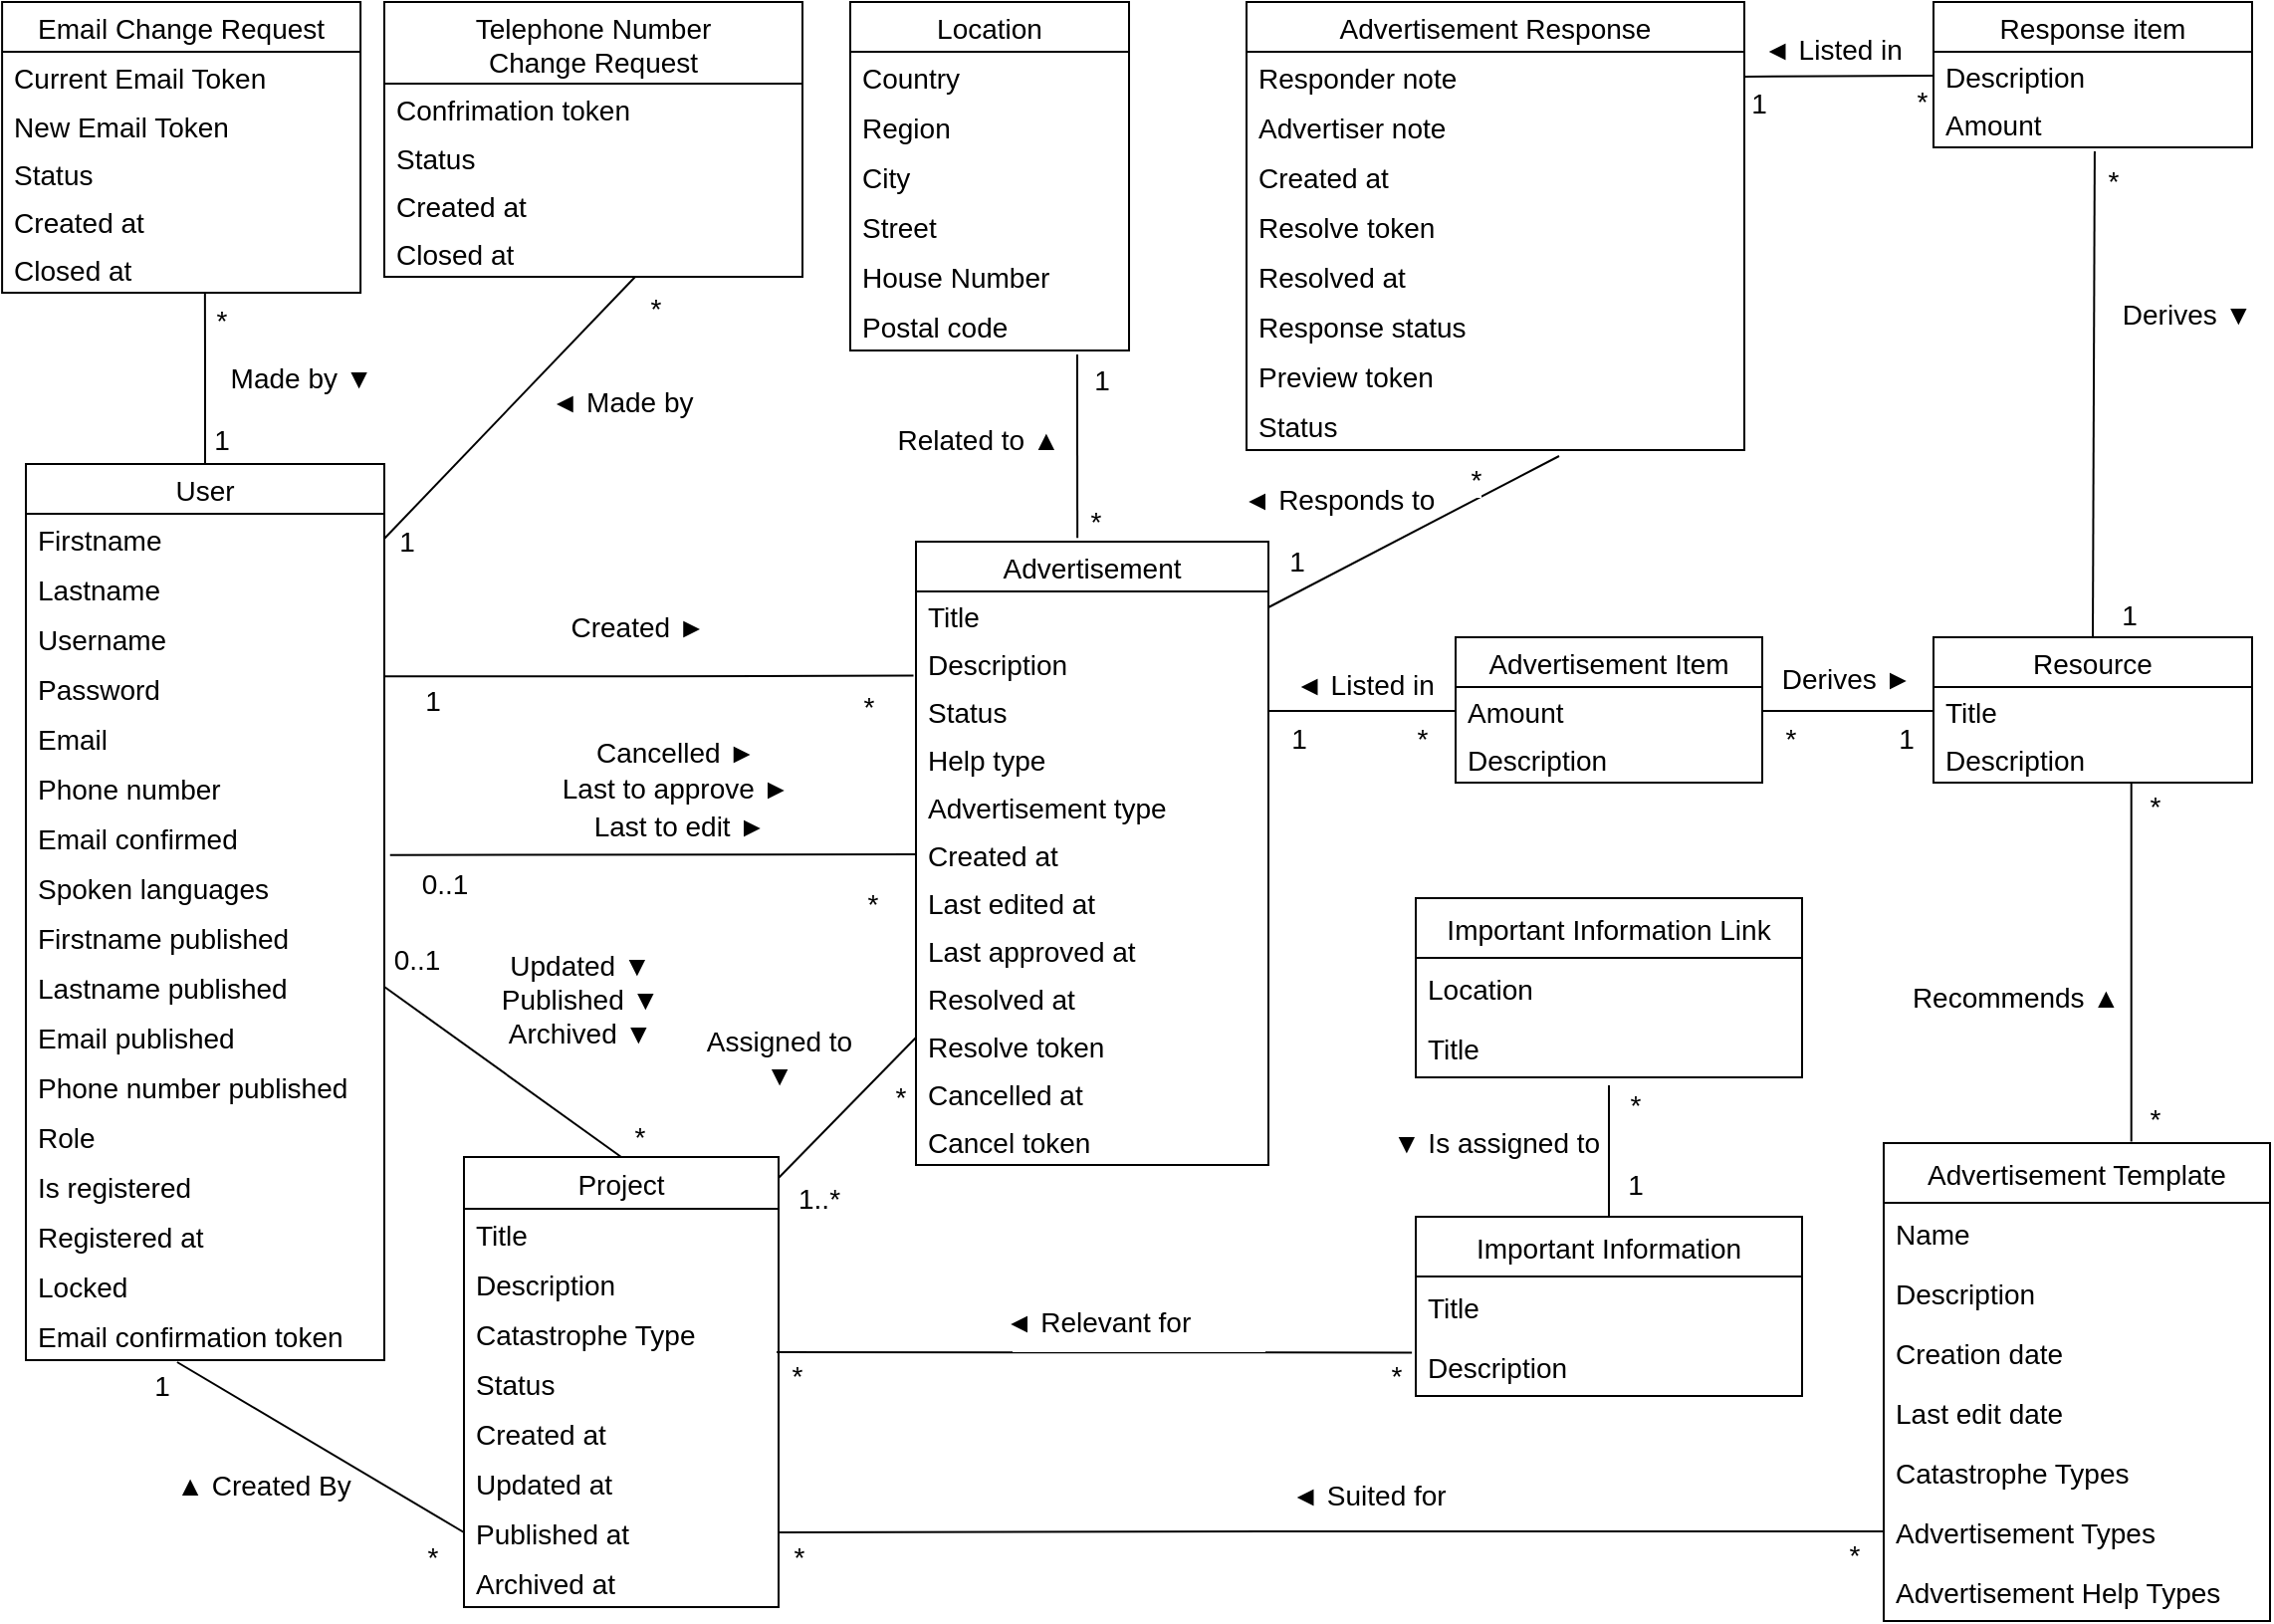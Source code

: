 <mxfile version="20.7.4" type="device"><diagram id="WdRwNJuZKN-Sb0ZAec47" name="Stránka-1"><mxGraphModel dx="2646" dy="883" grid="1" gridSize="10" guides="1" tooltips="1" connect="1" arrows="1" fold="1" page="1" pageScale="1" pageWidth="1169" pageHeight="827" math="0" shadow="0"><root><mxCell id="0"/><mxCell id="1" parent="0"/><mxCell id="if2V-aWsMLTLHUnwuHoT-146" style="edgeStyle=none;rounded=0;orthogonalLoop=1;jettySize=auto;html=1;entryX=0.628;entryY=1.12;entryDx=0;entryDy=0;entryPerimeter=0;fontSize=14;endArrow=none;endFill=0;startSize=25;" parent="1" target="if2V-aWsMLTLHUnwuHoT-120" edge="1"><mxGeometry relative="1" as="geometry"><mxPoint x="-514" y="314" as="sourcePoint"/><mxPoint x="-388" y="270" as="targetPoint"/></mxGeometry></mxCell><mxCell id="if2V-aWsMLTLHUnwuHoT-147" value="◄ Responds to" style="edgeLabel;html=1;align=center;verticalAlign=middle;resizable=0;points=[];fontSize=14;" parent="if2V-aWsMLTLHUnwuHoT-146" vertex="1" connectable="0"><mxGeometry x="0.445" y="-2" relative="1" as="geometry"><mxPoint x="-72" y="-1" as="offset"/></mxGeometry></mxCell><mxCell id="N0-bKrIeBfuup11TWS-g-67" value="*" style="edgeLabel;html=1;align=center;verticalAlign=middle;resizable=0;points=[];fontSize=14;" parent="if2V-aWsMLTLHUnwuHoT-146" vertex="1" connectable="0"><mxGeometry x="0.531" relative="1" as="geometry"><mxPoint x="-8" y="-6" as="offset"/></mxGeometry></mxCell><mxCell id="N0-bKrIeBfuup11TWS-g-68" value="1" style="edgeLabel;html=1;align=center;verticalAlign=middle;resizable=0;points=[];fontSize=14;" parent="if2V-aWsMLTLHUnwuHoT-146" vertex="1" connectable="0"><mxGeometry x="-0.376" y="-1" relative="1" as="geometry"><mxPoint x="-32" as="offset"/></mxGeometry></mxCell><mxCell id="if2V-aWsMLTLHUnwuHoT-1" value="Advertisement" style="swimlane;fontStyle=0;childLayout=stackLayout;horizontal=1;startSize=25;horizontalStack=0;resizeParent=1;resizeParentMax=0;resizeLast=0;collapsible=1;marginBottom=0;fontSize=14;" parent="1" vertex="1"><mxGeometry x="-691" y="281" width="177" height="313" as="geometry"/></mxCell><mxCell id="if2V-aWsMLTLHUnwuHoT-2" value="Title" style="text;strokeColor=none;fillColor=none;align=left;verticalAlign=middle;spacingLeft=4;spacingRight=4;overflow=hidden;points=[[0,0.5],[1,0.5]];portConstraint=eastwest;rotatable=0;fontSize=14;" parent="if2V-aWsMLTLHUnwuHoT-1" vertex="1"><mxGeometry y="25" width="177" height="24" as="geometry"/></mxCell><mxCell id="if2V-aWsMLTLHUnwuHoT-3" value="Description" style="text;strokeColor=none;fillColor=none;align=left;verticalAlign=middle;spacingLeft=4;spacingRight=4;overflow=hidden;points=[[0,0.5],[1,0.5]];portConstraint=eastwest;rotatable=0;fontSize=14;" parent="if2V-aWsMLTLHUnwuHoT-1" vertex="1"><mxGeometry y="49" width="177" height="24" as="geometry"/></mxCell><mxCell id="if2V-aWsMLTLHUnwuHoT-8" value="Status" style="text;strokeColor=none;fillColor=none;align=left;verticalAlign=middle;spacingLeft=4;spacingRight=4;overflow=hidden;points=[[0,0.5],[1,0.5]];portConstraint=eastwest;rotatable=0;fontSize=14;" parent="if2V-aWsMLTLHUnwuHoT-1" vertex="1"><mxGeometry y="73" width="177" height="24" as="geometry"/></mxCell><mxCell id="if2V-aWsMLTLHUnwuHoT-9" value="Help type" style="text;strokeColor=none;fillColor=none;align=left;verticalAlign=middle;spacingLeft=4;spacingRight=4;overflow=hidden;points=[[0,0.5],[1,0.5]];portConstraint=eastwest;rotatable=0;fontSize=14;" parent="if2V-aWsMLTLHUnwuHoT-1" vertex="1"><mxGeometry y="97" width="177" height="24" as="geometry"/></mxCell><mxCell id="if2V-aWsMLTLHUnwuHoT-12" value="Advertisement type" style="text;strokeColor=none;fillColor=none;align=left;verticalAlign=middle;spacingLeft=4;spacingRight=4;overflow=hidden;points=[[0,0.5],[1,0.5]];portConstraint=eastwest;rotatable=0;fontSize=14;" parent="if2V-aWsMLTLHUnwuHoT-1" vertex="1"><mxGeometry y="121" width="177" height="24" as="geometry"/></mxCell><mxCell id="if2V-aWsMLTLHUnwuHoT-4" value="Created at" style="text;strokeColor=none;fillColor=none;align=left;verticalAlign=middle;spacingLeft=4;spacingRight=4;overflow=hidden;points=[[0,0.5],[1,0.5]];portConstraint=eastwest;rotatable=0;fontSize=14;" parent="if2V-aWsMLTLHUnwuHoT-1" vertex="1"><mxGeometry y="145" width="177" height="24" as="geometry"/></mxCell><mxCell id="if2V-aWsMLTLHUnwuHoT-5" value="Last edited at" style="text;strokeColor=none;fillColor=none;align=left;verticalAlign=middle;spacingLeft=4;spacingRight=4;overflow=hidden;points=[[0,0.5],[1,0.5]];portConstraint=eastwest;rotatable=0;fontSize=14;" parent="if2V-aWsMLTLHUnwuHoT-1" vertex="1"><mxGeometry y="169" width="177" height="24" as="geometry"/></mxCell><mxCell id="if2V-aWsMLTLHUnwuHoT-6" value="Last approved at" style="text;strokeColor=none;fillColor=none;align=left;verticalAlign=middle;spacingLeft=4;spacingRight=4;overflow=hidden;points=[[0,0.5],[1,0.5]];portConstraint=eastwest;rotatable=0;fontSize=14;" parent="if2V-aWsMLTLHUnwuHoT-1" vertex="1"><mxGeometry y="193" width="177" height="24" as="geometry"/></mxCell><mxCell id="if2V-aWsMLTLHUnwuHoT-13" value="Resolved at" style="text;strokeColor=none;fillColor=none;align=left;verticalAlign=middle;spacingLeft=4;spacingRight=4;overflow=hidden;points=[[0,0.5,0,0,0],[0.5,1,0,0,8],[1,0.5,0,0,0]];portConstraint=eastwest;rotatable=0;fontSize=14;" parent="if2V-aWsMLTLHUnwuHoT-1" vertex="1"><mxGeometry y="217" width="177" height="24" as="geometry"/></mxCell><mxCell id="if2V-aWsMLTLHUnwuHoT-117" value="Resolve token" style="text;strokeColor=none;fillColor=none;align=left;verticalAlign=middle;spacingLeft=4;spacingRight=4;overflow=hidden;points=[[0,0.5,0,0,0],[0.5,1,0,0,8],[1,0.5,0,0,0]];portConstraint=eastwest;rotatable=0;fontSize=14;" parent="if2V-aWsMLTLHUnwuHoT-1" vertex="1"><mxGeometry y="241" width="177" height="24" as="geometry"/></mxCell><mxCell id="if2V-aWsMLTLHUnwuHoT-67" value="Cancelled at" style="text;strokeColor=none;fillColor=none;align=left;verticalAlign=middle;spacingLeft=4;spacingRight=4;overflow=hidden;points=[[0,0.5,0,0,0],[0.5,1,0,0,8],[1,0.5,0,0,0]];portConstraint=eastwest;rotatable=0;fontSize=14;" parent="if2V-aWsMLTLHUnwuHoT-1" vertex="1"><mxGeometry y="265" width="177" height="24" as="geometry"/></mxCell><mxCell id="if2V-aWsMLTLHUnwuHoT-116" value="Cancel token" style="text;strokeColor=none;fillColor=none;align=left;verticalAlign=middle;spacingLeft=4;spacingRight=4;overflow=hidden;points=[[0,0.5,0,0,0],[0.5,1,0,0,8],[1,0.5,0,0,0]];portConstraint=eastwest;rotatable=0;fontSize=14;" parent="if2V-aWsMLTLHUnwuHoT-1" vertex="1"><mxGeometry y="289" width="177" height="24" as="geometry"/></mxCell><mxCell id="a92r3MQnX1PVt7pir0Bl-32" value="&lt;font style=&quot;font-size: 14px;&quot;&gt;Made by ▼&lt;/font&gt;" style="edgeStyle=orthogonalEdgeStyle;rounded=0;orthogonalLoop=1;jettySize=auto;html=1;exitX=0.5;exitY=0;exitDx=0;exitDy=0;entryX=0.566;entryY=1;entryDx=0;entryDy=0;entryPerimeter=0;endArrow=none;endFill=0;" parent="1" source="if2V-aWsMLTLHUnwuHoT-16" target="a92r3MQnX1PVt7pir0Bl-24" edge="1"><mxGeometry x="-0.001" y="-48" relative="1" as="geometry"><mxPoint as="offset"/></mxGeometry></mxCell><mxCell id="a92r3MQnX1PVt7pir0Bl-40" value="1" style="edgeLabel;html=1;align=center;verticalAlign=middle;resizable=0;points=[];fontSize=14;" parent="a92r3MQnX1PVt7pir0Bl-32" vertex="1" connectable="0"><mxGeometry x="-0.837" y="-1" relative="1" as="geometry"><mxPoint x="7" y="-5" as="offset"/></mxGeometry></mxCell><mxCell id="a92r3MQnX1PVt7pir0Bl-41" value="*" style="edgeLabel;html=1;align=center;verticalAlign=middle;resizable=0;points=[];fontSize=14;" parent="a92r3MQnX1PVt7pir0Bl-32" vertex="1" connectable="0"><mxGeometry x="0.837" relative="1" as="geometry"><mxPoint x="8" y="7" as="offset"/></mxGeometry></mxCell><mxCell id="a92r3MQnX1PVt7pir0Bl-33" style="rounded=0;orthogonalLoop=1;jettySize=auto;html=1;exitX=1;exitY=0.5;exitDx=0;exitDy=0;entryX=0.6;entryY=1;entryDx=0;entryDy=0;entryPerimeter=0;endArrow=none;endFill=0;" parent="1" source="if2V-aWsMLTLHUnwuHoT-17" target="a92r3MQnX1PVt7pir0Bl-30" edge="1"><mxGeometry relative="1" as="geometry"/></mxCell><mxCell id="a92r3MQnX1PVt7pir0Bl-36" value="◄ Made by" style="edgeLabel;html=1;align=center;verticalAlign=middle;resizable=0;points=[];fontSize=14;" parent="a92r3MQnX1PVt7pir0Bl-33" vertex="1" connectable="0"><mxGeometry x="0.323" y="-4" relative="1" as="geometry"><mxPoint x="32" y="15" as="offset"/></mxGeometry></mxCell><mxCell id="a92r3MQnX1PVt7pir0Bl-42" value="1" style="edgeLabel;html=1;align=center;verticalAlign=middle;resizable=0;points=[];fontSize=14;" parent="a92r3MQnX1PVt7pir0Bl-33" vertex="1" connectable="0"><mxGeometry x="-0.831" relative="1" as="geometry"><mxPoint y="12" as="offset"/></mxGeometry></mxCell><mxCell id="if2V-aWsMLTLHUnwuHoT-16" value="User" style="swimlane;fontStyle=0;childLayout=stackLayout;horizontal=1;startSize=25;horizontalStack=0;resizeParent=1;resizeParentMax=0;resizeLast=0;collapsible=1;marginBottom=0;fontSize=14;" parent="1" vertex="1"><mxGeometry x="-1138" y="242" width="180" height="450" as="geometry"/></mxCell><mxCell id="if2V-aWsMLTLHUnwuHoT-17" value="Firstname" style="text;strokeColor=none;fillColor=none;align=left;verticalAlign=middle;spacingLeft=4;spacingRight=4;overflow=hidden;points=[[0,0.5],[1,0.5]];portConstraint=eastwest;rotatable=0;fontSize=14;spacing=2;spacingBottom=0;" parent="if2V-aWsMLTLHUnwuHoT-16" vertex="1"><mxGeometry y="25" width="180" height="25" as="geometry"/></mxCell><mxCell id="if2V-aWsMLTLHUnwuHoT-18" value="Lastname" style="text;strokeColor=none;fillColor=none;align=left;verticalAlign=middle;spacingLeft=4;spacingRight=4;overflow=hidden;points=[[0,0.5],[1,0.5]];portConstraint=eastwest;rotatable=0;fontSize=14;spacing=2;spacingBottom=0;" parent="if2V-aWsMLTLHUnwuHoT-16" vertex="1"><mxGeometry y="50" width="180" height="25" as="geometry"/></mxCell><mxCell id="if2V-aWsMLTLHUnwuHoT-113" value="Username" style="text;strokeColor=none;fillColor=none;align=left;verticalAlign=middle;spacingLeft=4;spacingRight=4;overflow=hidden;points=[[0,0.5],[1,0.5]];portConstraint=eastwest;rotatable=0;fontSize=14;spacing=2;spacingBottom=0;" parent="if2V-aWsMLTLHUnwuHoT-16" vertex="1"><mxGeometry y="75" width="180" height="25" as="geometry"/></mxCell><mxCell id="if2V-aWsMLTLHUnwuHoT-114" value="Password" style="text;strokeColor=none;fillColor=none;align=left;verticalAlign=middle;spacingLeft=4;spacingRight=4;overflow=hidden;points=[[0,0.5],[1,0.5]];portConstraint=eastwest;rotatable=0;fontSize=14;spacing=2;spacingBottom=0;" parent="if2V-aWsMLTLHUnwuHoT-16" vertex="1"><mxGeometry y="100" width="180" height="25" as="geometry"/></mxCell><mxCell id="if2V-aWsMLTLHUnwuHoT-20" value="Email" style="text;strokeColor=none;fillColor=none;align=left;verticalAlign=middle;spacingLeft=4;spacingRight=4;overflow=hidden;points=[[0,0.5],[1,0.5]];portConstraint=eastwest;rotatable=0;fontSize=14;spacing=2;spacingBottom=0;" parent="if2V-aWsMLTLHUnwuHoT-16" vertex="1"><mxGeometry y="125" width="180" height="25" as="geometry"/></mxCell><mxCell id="if2V-aWsMLTLHUnwuHoT-21" value="Phone number" style="text;strokeColor=none;fillColor=none;align=left;verticalAlign=middle;spacingLeft=4;spacingRight=4;overflow=hidden;points=[[0,0.5],[1,0.5]];portConstraint=eastwest;rotatable=0;fontSize=14;spacing=2;spacingBottom=0;" parent="if2V-aWsMLTLHUnwuHoT-16" vertex="1"><mxGeometry y="150" width="180" height="25" as="geometry"/></mxCell><mxCell id="if2V-aWsMLTLHUnwuHoT-23" value="Email confirmed" style="text;strokeColor=none;fillColor=none;align=left;verticalAlign=middle;spacingLeft=4;spacingRight=4;overflow=hidden;points=[[0,0.5],[1,0.5]];portConstraint=eastwest;rotatable=0;fontSize=14;spacing=2;spacingBottom=0;" parent="if2V-aWsMLTLHUnwuHoT-16" vertex="1"><mxGeometry y="175" width="180" height="25" as="geometry"/></mxCell><mxCell id="if2V-aWsMLTLHUnwuHoT-24" value="Spoken languages" style="text;strokeColor=none;fillColor=none;align=left;verticalAlign=middle;spacingLeft=4;spacingRight=4;overflow=hidden;points=[[0,0.5],[1,0.5]];portConstraint=eastwest;rotatable=0;fontSize=14;spacing=2;spacingBottom=0;" parent="if2V-aWsMLTLHUnwuHoT-16" vertex="1"><mxGeometry y="200" width="180" height="25" as="geometry"/></mxCell><mxCell id="if2V-aWsMLTLHUnwuHoT-99" value="Firstname published" style="text;strokeColor=none;fillColor=none;align=left;verticalAlign=middle;spacingLeft=4;spacingRight=4;overflow=hidden;points=[[0,0.5],[1,0.5]];portConstraint=eastwest;rotatable=0;fontSize=14;spacing=2;spacingBottom=0;" parent="if2V-aWsMLTLHUnwuHoT-16" vertex="1"><mxGeometry y="225" width="180" height="25" as="geometry"/></mxCell><mxCell id="if2V-aWsMLTLHUnwuHoT-100" value="Lastname published" style="text;strokeColor=none;fillColor=none;align=left;verticalAlign=middle;spacingLeft=4;spacingRight=4;overflow=hidden;points=[[0,0.5],[1,0.5]];portConstraint=eastwest;rotatable=0;fontSize=14;spacing=2;spacingBottom=0;" parent="if2V-aWsMLTLHUnwuHoT-16" vertex="1"><mxGeometry y="250" width="180" height="25" as="geometry"/></mxCell><mxCell id="if2V-aWsMLTLHUnwuHoT-101" value="Email published" style="text;strokeColor=none;fillColor=none;align=left;verticalAlign=middle;spacingLeft=4;spacingRight=4;overflow=hidden;points=[[0,0.5],[1,0.5]];portConstraint=eastwest;rotatable=0;fontSize=14;spacing=2;spacingBottom=0;" parent="if2V-aWsMLTLHUnwuHoT-16" vertex="1"><mxGeometry y="275" width="180" height="25" as="geometry"/></mxCell><mxCell id="if2V-aWsMLTLHUnwuHoT-102" value="Phone number published" style="text;strokeColor=none;fillColor=none;align=left;verticalAlign=middle;spacingLeft=4;spacingRight=4;overflow=hidden;points=[[0,0.5],[1,0.5]];portConstraint=eastwest;rotatable=0;fontSize=14;spacing=2;spacingBottom=0;" parent="if2V-aWsMLTLHUnwuHoT-16" vertex="1"><mxGeometry y="300" width="180" height="25" as="geometry"/></mxCell><mxCell id="if2V-aWsMLTLHUnwuHoT-96" value="Role" style="text;strokeColor=none;fillColor=none;align=left;verticalAlign=middle;spacingLeft=4;spacingRight=4;overflow=hidden;points=[[0,0.5],[1,0.5]];portConstraint=eastwest;rotatable=0;fontSize=14;spacing=2;spacingBottom=0;" parent="if2V-aWsMLTLHUnwuHoT-16" vertex="1"><mxGeometry y="325" width="180" height="25" as="geometry"/></mxCell><mxCell id="if2V-aWsMLTLHUnwuHoT-25" value="Is registered" style="text;strokeColor=none;fillColor=none;align=left;verticalAlign=middle;spacingLeft=4;spacingRight=4;overflow=hidden;points=[[0,0.5],[1,0.5]];portConstraint=eastwest;rotatable=0;fontSize=14;spacing=2;spacingBottom=0;" parent="if2V-aWsMLTLHUnwuHoT-16" vertex="1"><mxGeometry y="350" width="180" height="25" as="geometry"/></mxCell><mxCell id="if2V-aWsMLTLHUnwuHoT-22" value="Registered at" style="text;strokeColor=none;fillColor=none;align=left;verticalAlign=middle;spacingLeft=4;spacingRight=4;overflow=hidden;points=[[0,0.5],[1,0.5]];portConstraint=eastwest;rotatable=0;fontSize=14;" parent="if2V-aWsMLTLHUnwuHoT-16" vertex="1"><mxGeometry y="375" width="180" height="25" as="geometry"/></mxCell><mxCell id="if2V-aWsMLTLHUnwuHoT-110" value="Locked" style="text;strokeColor=none;fillColor=none;align=left;verticalAlign=middle;spacingLeft=4;spacingRight=4;overflow=hidden;points=[[0,0.5],[1,0.5]];portConstraint=eastwest;rotatable=0;fontSize=14;" parent="if2V-aWsMLTLHUnwuHoT-16" vertex="1"><mxGeometry y="400" width="180" height="25" as="geometry"/></mxCell><mxCell id="if2V-aWsMLTLHUnwuHoT-112" value="Email confirmation token" style="text;strokeColor=none;fillColor=none;align=left;verticalAlign=middle;spacingLeft=4;spacingRight=4;overflow=hidden;points=[[0,0.5],[1,0.5]];portConstraint=eastwest;rotatable=0;fontSize=14;" parent="if2V-aWsMLTLHUnwuHoT-16" vertex="1"><mxGeometry y="425" width="180" height="25" as="geometry"/></mxCell><mxCell id="if2V-aWsMLTLHUnwuHoT-26" style="edgeStyle=orthogonalEdgeStyle;rounded=0;orthogonalLoop=1;jettySize=auto;html=1;endArrow=none;endFill=0;fontSize=14;exitX=0.999;exitY=0.263;exitDx=0;exitDy=0;exitPerimeter=0;entryX=-0.007;entryY=-0.238;entryDx=0;entryDy=0;entryPerimeter=0;" parent="1" source="if2V-aWsMLTLHUnwuHoT-114" target="if2V-aWsMLTLHUnwuHoT-8" edge="1"><mxGeometry relative="1" as="geometry"><mxPoint x="-918" y="347" as="sourcePoint"/><mxPoint x="-760" y="310" as="targetPoint"/></mxGeometry></mxCell><mxCell id="if2V-aWsMLTLHUnwuHoT-31" value="&lt;span style=&quot;font-size: 14px;&quot;&gt;Created ►&lt;/span&gt;" style="edgeLabel;html=1;align=center;verticalAlign=middle;resizable=0;points=[];fontSize=14;" parent="if2V-aWsMLTLHUnwuHoT-26" vertex="1" connectable="0"><mxGeometry x="-0.176" y="-5" relative="1" as="geometry"><mxPoint x="17" y="-30" as="offset"/></mxGeometry></mxCell><mxCell id="if2V-aWsMLTLHUnwuHoT-47" value="1" style="edgeLabel;html=1;align=center;verticalAlign=middle;resizable=0;points=[];fontSize=14;spacing=2;spacingBottom=0;" parent="if2V-aWsMLTLHUnwuHoT-26" vertex="1" connectable="0"><mxGeometry x="-0.829" relative="1" as="geometry"><mxPoint x="1" y="12" as="offset"/></mxGeometry></mxCell><mxCell id="if2V-aWsMLTLHUnwuHoT-48" value="*" style="edgeLabel;html=1;align=center;verticalAlign=middle;resizable=0;points=[];fontSize=14;" parent="if2V-aWsMLTLHUnwuHoT-26" vertex="1" connectable="0"><mxGeometry x="0.731" y="-8" relative="1" as="geometry"><mxPoint x="13" y="7" as="offset"/></mxGeometry></mxCell><mxCell id="if2V-aWsMLTLHUnwuHoT-50" style="rounded=0;orthogonalLoop=1;jettySize=auto;html=1;entryX=0;entryY=0.5;entryDx=0;entryDy=0;fontSize=14;endArrow=none;endFill=0;exitX=1.016;exitY=-0.144;exitDx=0;exitDy=0;exitPerimeter=0;" parent="1" source="if2V-aWsMLTLHUnwuHoT-24" target="if2V-aWsMLTLHUnwuHoT-4" edge="1"><mxGeometry relative="1" as="geometry"><mxPoint x="-918" y="438" as="sourcePoint"/></mxGeometry></mxCell><mxCell id="if2V-aWsMLTLHUnwuHoT-51" value="&lt;p style=&quot;line-height: 130%;&quot;&gt;Cancelled ►&lt;br style=&quot;border-color: var(--border-color);&quot;&gt;Last to approve ►&lt;br style=&quot;border-color: var(--border-color);&quot;&gt;&amp;nbsp;Last to edit ►&lt;/p&gt;" style="edgeLabel;html=1;align=center;verticalAlign=middle;resizable=0;points=[];fontSize=14;labelBackgroundColor=none;" parent="if2V-aWsMLTLHUnwuHoT-50" vertex="1" connectable="0"><mxGeometry x="-0.192" y="5" relative="1" as="geometry"><mxPoint x="36" y="-28" as="offset"/></mxGeometry></mxCell><mxCell id="if2V-aWsMLTLHUnwuHoT-52" value="0..1" style="edgeLabel;html=1;align=center;verticalAlign=middle;resizable=0;points=[];fontSize=14;spacing=2;spacingBottom=0;" parent="if2V-aWsMLTLHUnwuHoT-50" vertex="1" connectable="0"><mxGeometry x="-0.784" y="3" relative="1" as="geometry"><mxPoint x="-2" y="17" as="offset"/></mxGeometry></mxCell><mxCell id="if2V-aWsMLTLHUnwuHoT-53" value="*" style="edgeLabel;html=1;align=center;verticalAlign=middle;resizable=0;points=[];fontSize=14;" parent="if2V-aWsMLTLHUnwuHoT-50" vertex="1" connectable="0"><mxGeometry x="0.768" y="-1" relative="1" as="geometry"><mxPoint x="8" y="24" as="offset"/></mxGeometry></mxCell><mxCell id="if2V-aWsMLTLHUnwuHoT-58" value="Project" style="swimlane;fontStyle=0;childLayout=stackLayout;horizontal=1;startSize=26;horizontalStack=0;resizeParent=1;resizeParentMax=0;resizeLast=0;collapsible=1;marginBottom=0;fontSize=14;" parent="1" vertex="1"><mxGeometry x="-918" y="590" width="158" height="226" as="geometry"/></mxCell><mxCell id="if2V-aWsMLTLHUnwuHoT-59" value="Title" style="text;strokeColor=none;fillColor=none;align=left;verticalAlign=middle;spacingLeft=4;spacingRight=4;overflow=hidden;points=[[0,0.5],[1,0.5]];portConstraint=eastwest;rotatable=0;fontSize=14;" parent="if2V-aWsMLTLHUnwuHoT-58" vertex="1"><mxGeometry y="26" width="158" height="25" as="geometry"/></mxCell><mxCell id="if2V-aWsMLTLHUnwuHoT-60" value="Description" style="text;strokeColor=none;fillColor=none;align=left;verticalAlign=middle;spacingLeft=4;spacingRight=4;overflow=hidden;points=[[0,0.5],[1,0.5]];portConstraint=eastwest;rotatable=0;fontSize=14;" parent="if2V-aWsMLTLHUnwuHoT-58" vertex="1"><mxGeometry y="51" width="158" height="25" as="geometry"/></mxCell><mxCell id="if2V-aWsMLTLHUnwuHoT-63" value="Catastrophe Type" style="text;strokeColor=none;fillColor=none;align=left;verticalAlign=middle;spacingLeft=4;spacingRight=4;overflow=hidden;points=[[0,0.5],[1,0.5]];portConstraint=eastwest;rotatable=0;fontSize=14;" parent="if2V-aWsMLTLHUnwuHoT-58" vertex="1"><mxGeometry y="76" width="158" height="25" as="geometry"/></mxCell><mxCell id="N0-bKrIeBfuup11TWS-g-80" value="Status" style="text;strokeColor=none;fillColor=none;align=left;verticalAlign=middle;spacingLeft=4;spacingRight=4;overflow=hidden;points=[[0,0.5],[1,0.5]];portConstraint=eastwest;rotatable=0;fontSize=14;" parent="if2V-aWsMLTLHUnwuHoT-58" vertex="1"><mxGeometry y="101" width="158" height="25" as="geometry"/></mxCell><mxCell id="if2V-aWsMLTLHUnwuHoT-61" value="Created at" style="text;strokeColor=none;fillColor=none;align=left;verticalAlign=middle;spacingLeft=4;spacingRight=4;overflow=hidden;points=[[0,0.5],[1,0.5]];portConstraint=eastwest;rotatable=0;fontSize=14;" parent="if2V-aWsMLTLHUnwuHoT-58" vertex="1"><mxGeometry y="126" width="158" height="25" as="geometry"/></mxCell><mxCell id="if2V-aWsMLTLHUnwuHoT-62" value="Updated at" style="text;strokeColor=none;fillColor=none;align=left;verticalAlign=middle;spacingLeft=4;spacingRight=4;overflow=hidden;points=[[0,0.5],[1,0.5]];portConstraint=eastwest;rotatable=0;fontSize=14;" parent="if2V-aWsMLTLHUnwuHoT-58" vertex="1"><mxGeometry y="151" width="158" height="25" as="geometry"/></mxCell><mxCell id="N0-bKrIeBfuup11TWS-g-78" value="Published at" style="text;strokeColor=none;fillColor=none;align=left;verticalAlign=middle;spacingLeft=4;spacingRight=4;overflow=hidden;points=[[0,0.5],[1,0.5]];portConstraint=eastwest;rotatable=0;fontSize=14;" parent="if2V-aWsMLTLHUnwuHoT-58" vertex="1"><mxGeometry y="176" width="158" height="25" as="geometry"/></mxCell><mxCell id="N0-bKrIeBfuup11TWS-g-79" value="Archived at" style="text;strokeColor=none;fillColor=none;align=left;verticalAlign=middle;spacingLeft=4;spacingRight=4;overflow=hidden;points=[[0,0.5],[1,0.5]];portConstraint=eastwest;rotatable=0;fontSize=14;" parent="if2V-aWsMLTLHUnwuHoT-58" vertex="1"><mxGeometry y="201" width="158" height="25" as="geometry"/></mxCell><mxCell id="if2V-aWsMLTLHUnwuHoT-71" value="Advertisement Response" style="swimlane;fontStyle=0;childLayout=stackLayout;horizontal=1;startSize=25;horizontalStack=0;resizeParent=1;resizeParentMax=0;resizeLast=0;collapsible=1;marginBottom=0;fontSize=14;" parent="1" vertex="1"><mxGeometry x="-525" y="10" width="250" height="225" as="geometry"/></mxCell><mxCell id="if2V-aWsMLTLHUnwuHoT-74" value="Responder note" style="text;strokeColor=none;fillColor=none;align=left;verticalAlign=middle;spacingLeft=4;spacingRight=4;overflow=hidden;points=[[0,0.5],[1,0.5]];portConstraint=eastwest;rotatable=0;fontSize=14;" parent="if2V-aWsMLTLHUnwuHoT-71" vertex="1"><mxGeometry y="25" width="250" height="25" as="geometry"/></mxCell><mxCell id="if2V-aWsMLTLHUnwuHoT-75" value="Advertiser note" style="text;strokeColor=none;fillColor=none;align=left;verticalAlign=middle;spacingLeft=4;spacingRight=4;overflow=hidden;points=[[0,0.5],[1,0.5]];portConstraint=eastwest;rotatable=0;fontSize=14;" parent="if2V-aWsMLTLHUnwuHoT-71" vertex="1"><mxGeometry y="50" width="250" height="25" as="geometry"/></mxCell><mxCell id="if2V-aWsMLTLHUnwuHoT-72" value="Created at" style="text;strokeColor=none;fillColor=none;align=left;verticalAlign=middle;spacingLeft=4;spacingRight=4;overflow=hidden;points=[[0,0.5],[1,0.5]];portConstraint=eastwest;rotatable=0;fontSize=14;" parent="if2V-aWsMLTLHUnwuHoT-71" vertex="1"><mxGeometry y="75" width="250" height="25" as="geometry"/></mxCell><mxCell id="if2V-aWsMLTLHUnwuHoT-118" value="Resolve token" style="text;strokeColor=none;fillColor=none;align=left;verticalAlign=middle;spacingLeft=4;spacingRight=4;overflow=hidden;points=[[0,0.5],[1,0.5]];portConstraint=eastwest;rotatable=0;fontSize=14;" parent="if2V-aWsMLTLHUnwuHoT-71" vertex="1"><mxGeometry y="100" width="250" height="25" as="geometry"/></mxCell><mxCell id="if2V-aWsMLTLHUnwuHoT-121" value="Resolved at" style="text;strokeColor=none;fillColor=none;align=left;verticalAlign=middle;spacingLeft=4;spacingRight=4;overflow=hidden;points=[[0,0.5],[1,0.5]];portConstraint=eastwest;rotatable=0;fontSize=14;" parent="if2V-aWsMLTLHUnwuHoT-71" vertex="1"><mxGeometry y="125" width="250" height="25" as="geometry"/></mxCell><mxCell id="if2V-aWsMLTLHUnwuHoT-122" value="Response status" style="text;strokeColor=none;fillColor=none;align=left;verticalAlign=middle;spacingLeft=4;spacingRight=4;overflow=hidden;points=[[0,0.5],[1,0.5]];portConstraint=eastwest;rotatable=0;fontSize=14;" parent="if2V-aWsMLTLHUnwuHoT-71" vertex="1"><mxGeometry y="150" width="250" height="25" as="geometry"/></mxCell><mxCell id="if2V-aWsMLTLHUnwuHoT-123" value="Preview token" style="text;strokeColor=none;fillColor=none;align=left;verticalAlign=middle;spacingLeft=4;spacingRight=4;overflow=hidden;points=[[0,0.5],[1,0.5]];portConstraint=eastwest;rotatable=0;fontSize=14;" parent="if2V-aWsMLTLHUnwuHoT-71" vertex="1"><mxGeometry y="175" width="250" height="25" as="geometry"/></mxCell><mxCell id="if2V-aWsMLTLHUnwuHoT-120" value="Status" style="text;strokeColor=none;fillColor=none;align=left;verticalAlign=middle;spacingLeft=4;spacingRight=4;overflow=hidden;points=[[0,0.5],[1,0.5]];portConstraint=eastwest;rotatable=0;fontSize=14;" parent="if2V-aWsMLTLHUnwuHoT-71" vertex="1"><mxGeometry y="200" width="250" height="25" as="geometry"/></mxCell><mxCell id="if2V-aWsMLTLHUnwuHoT-80" value="Location" style="swimlane;fontStyle=0;childLayout=stackLayout;horizontal=1;startSize=25;horizontalStack=0;resizeParent=1;resizeParentMax=0;resizeLast=0;collapsible=1;marginBottom=0;fontSize=14;" parent="1" vertex="1"><mxGeometry x="-724" y="10" width="140" height="175" as="geometry"/></mxCell><mxCell id="if2V-aWsMLTLHUnwuHoT-81" value="Country" style="text;strokeColor=none;fillColor=none;align=left;verticalAlign=middle;spacingLeft=4;spacingRight=4;overflow=hidden;points=[[0,0.5],[1,0.5]];portConstraint=eastwest;rotatable=0;fontSize=14;" parent="if2V-aWsMLTLHUnwuHoT-80" vertex="1"><mxGeometry y="25" width="140" height="25" as="geometry"/></mxCell><mxCell id="if2V-aWsMLTLHUnwuHoT-82" value="Region" style="text;strokeColor=none;fillColor=none;align=left;verticalAlign=middle;spacingLeft=4;spacingRight=4;overflow=hidden;points=[[0,0.5],[1,0.5]];portConstraint=eastwest;rotatable=0;fontSize=14;" parent="if2V-aWsMLTLHUnwuHoT-80" vertex="1"><mxGeometry y="50" width="140" height="25" as="geometry"/></mxCell><mxCell id="if2V-aWsMLTLHUnwuHoT-83" value="City" style="text;strokeColor=none;fillColor=none;align=left;verticalAlign=middle;spacingLeft=4;spacingRight=4;overflow=hidden;points=[[0,0.5],[1,0.5]];portConstraint=eastwest;rotatable=0;fontSize=14;" parent="if2V-aWsMLTLHUnwuHoT-80" vertex="1"><mxGeometry y="75" width="140" height="25" as="geometry"/></mxCell><mxCell id="if2V-aWsMLTLHUnwuHoT-84" value="Street" style="text;strokeColor=none;fillColor=none;align=left;verticalAlign=middle;spacingLeft=4;spacingRight=4;overflow=hidden;points=[[0,0.5],[1,0.5]];portConstraint=eastwest;rotatable=0;fontSize=14;" parent="if2V-aWsMLTLHUnwuHoT-80" vertex="1"><mxGeometry y="100" width="140" height="25" as="geometry"/></mxCell><mxCell id="if2V-aWsMLTLHUnwuHoT-85" value="House Number" style="text;strokeColor=none;fillColor=none;align=left;verticalAlign=middle;spacingLeft=4;spacingRight=4;overflow=hidden;points=[[0,0.5],[1,0.5]];portConstraint=eastwest;rotatable=0;fontSize=14;" parent="if2V-aWsMLTLHUnwuHoT-80" vertex="1"><mxGeometry y="125" width="140" height="25" as="geometry"/></mxCell><mxCell id="if2V-aWsMLTLHUnwuHoT-86" value="Postal code" style="text;strokeColor=none;fillColor=none;align=left;verticalAlign=middle;spacingLeft=4;spacingRight=4;overflow=hidden;points=[[0,0.5],[1,0.5]];portConstraint=eastwest;rotatable=0;fontSize=14;" parent="if2V-aWsMLTLHUnwuHoT-80" vertex="1"><mxGeometry y="150" width="140" height="25" as="geometry"/></mxCell><mxCell id="if2V-aWsMLTLHUnwuHoT-93" style="edgeStyle=none;rounded=0;orthogonalLoop=1;jettySize=auto;html=1;entryX=0.458;entryY=-0.006;entryDx=0;entryDy=0;fontSize=14;endArrow=none;endFill=0;entryPerimeter=0;exitX=0.814;exitY=1.08;exitDx=0;exitDy=0;exitPerimeter=0;" parent="1" source="if2V-aWsMLTLHUnwuHoT-86" target="if2V-aWsMLTLHUnwuHoT-1" edge="1"><mxGeometry relative="1" as="geometry"><mxPoint x="-640" y="220" as="sourcePoint"/></mxGeometry></mxCell><mxCell id="N0-bKrIeBfuup11TWS-g-1" value="Related to&amp;nbsp;&lt;span style=&quot;font-size: 14px;&quot;&gt;▲&lt;/span&gt;" style="edgeLabel;html=1;align=center;verticalAlign=middle;resizable=0;points=[];fontSize=14;" parent="if2V-aWsMLTLHUnwuHoT-93" vertex="1" connectable="0"><mxGeometry x="-0.11" y="4" relative="1" as="geometry"><mxPoint x="-54" y="2" as="offset"/></mxGeometry></mxCell><mxCell id="N0-bKrIeBfuup11TWS-g-84" value="1" style="edgeLabel;html=1;align=center;verticalAlign=middle;resizable=0;points=[];fontSize=14;" parent="if2V-aWsMLTLHUnwuHoT-93" vertex="1" connectable="0"><mxGeometry x="-0.931" y="4" relative="1" as="geometry"><mxPoint x="8" y="10" as="offset"/></mxGeometry></mxCell><mxCell id="N0-bKrIeBfuup11TWS-g-86" value="*" style="edgeLabel;html=1;align=center;verticalAlign=middle;resizable=0;points=[];fontSize=14;labelBackgroundColor=none;" parent="if2V-aWsMLTLHUnwuHoT-93" vertex="1" connectable="0"><mxGeometry x="0.875" y="4" relative="1" as="geometry"><mxPoint x="5" y="-3" as="offset"/></mxGeometry></mxCell><mxCell id="if2V-aWsMLTLHUnwuHoT-107" style="edgeStyle=none;rounded=0;orthogonalLoop=1;jettySize=auto;html=1;exitX=1;exitY=0.5;exitDx=0;exitDy=0;entryX=0;entryY=0.5;entryDx=0;entryDy=0;entryPerimeter=0;fontSize=14;endArrow=none;endFill=0;startSize=25;" parent="1" edge="1"><mxGeometry relative="1" as="geometry"><mxPoint x="-760" y="600.5" as="sourcePoint"/><mxPoint x="-691" y="530" as="targetPoint"/></mxGeometry></mxCell><mxCell id="if2V-aWsMLTLHUnwuHoT-108" value="Assigned to&lt;br&gt;▼" style="edgeLabel;html=1;align=center;verticalAlign=middle;resizable=0;points=[];fontSize=14;" parent="if2V-aWsMLTLHUnwuHoT-107" vertex="1" connectable="0"><mxGeometry x="0.1" y="3" relative="1" as="geometry"><mxPoint x="-36" y="-20" as="offset"/></mxGeometry></mxCell><mxCell id="N0-bKrIeBfuup11TWS-g-81" value="1..*" style="edgeLabel;html=1;align=center;verticalAlign=middle;resizable=0;points=[];fontSize=14;" parent="if2V-aWsMLTLHUnwuHoT-107" vertex="1" connectable="0"><mxGeometry x="-0.696" y="2" relative="1" as="geometry"><mxPoint x="11" y="22" as="offset"/></mxGeometry></mxCell><mxCell id="N0-bKrIeBfuup11TWS-g-83" value="*" style="edgeLabel;html=1;align=center;verticalAlign=middle;resizable=0;points=[];fontSize=14;" parent="if2V-aWsMLTLHUnwuHoT-107" vertex="1" connectable="0"><mxGeometry x="0.63" relative="1" as="geometry"><mxPoint x="4" y="17" as="offset"/></mxGeometry></mxCell><mxCell id="if2V-aWsMLTLHUnwuHoT-124" value="Advertisement Item" style="swimlane;fontStyle=0;childLayout=stackLayout;horizontal=1;startSize=25;horizontalStack=0;resizeParent=1;resizeParentMax=0;resizeLast=0;collapsible=1;marginBottom=0;fontSize=14;" parent="1" vertex="1"><mxGeometry x="-420" y="329" width="154" height="73" as="geometry"/></mxCell><mxCell id="if2V-aWsMLTLHUnwuHoT-126" value="Amount" style="text;strokeColor=none;fillColor=none;align=left;verticalAlign=middle;spacingLeft=4;spacingRight=4;overflow=hidden;points=[[0,0.5],[1,0.5]];portConstraint=eastwest;rotatable=0;fontSize=14;" parent="if2V-aWsMLTLHUnwuHoT-124" vertex="1"><mxGeometry y="25" width="154" height="24" as="geometry"/></mxCell><mxCell id="if2V-aWsMLTLHUnwuHoT-125" value="Description" style="text;strokeColor=none;fillColor=none;align=left;verticalAlign=middle;spacingLeft=4;spacingRight=4;overflow=hidden;points=[[0,0.5],[1,0.5]];portConstraint=eastwest;rotatable=0;fontSize=14;" parent="if2V-aWsMLTLHUnwuHoT-124" vertex="1"><mxGeometry y="49" width="154" height="24" as="geometry"/></mxCell><mxCell id="if2V-aWsMLTLHUnwuHoT-138" value="Response item" style="swimlane;fontStyle=0;childLayout=stackLayout;horizontal=1;startSize=25;horizontalStack=0;resizeParent=1;resizeParentMax=0;resizeLast=0;collapsible=1;marginBottom=0;fontSize=14;" parent="1" vertex="1"><mxGeometry x="-180" y="10" width="160" height="73" as="geometry"/></mxCell><mxCell id="if2V-aWsMLTLHUnwuHoT-139" value="Description" style="text;strokeColor=none;fillColor=none;align=left;verticalAlign=middle;spacingLeft=4;spacingRight=4;overflow=hidden;points=[[0,0.5],[1,0.5]];portConstraint=eastwest;rotatable=0;fontSize=14;" parent="if2V-aWsMLTLHUnwuHoT-138" vertex="1"><mxGeometry y="25" width="160" height="24" as="geometry"/></mxCell><mxCell id="if2V-aWsMLTLHUnwuHoT-140" value="Amount" style="text;strokeColor=none;fillColor=none;align=left;verticalAlign=middle;spacingLeft=4;spacingRight=4;overflow=hidden;points=[[0,0.5],[1,0.5]];portConstraint=eastwest;rotatable=0;fontSize=14;" parent="if2V-aWsMLTLHUnwuHoT-138" vertex="1"><mxGeometry y="49" width="160" height="24" as="geometry"/></mxCell><mxCell id="if2V-aWsMLTLHUnwuHoT-148" style="edgeStyle=none;rounded=0;orthogonalLoop=1;jettySize=auto;html=1;exitX=0;exitY=0.5;exitDx=0;exitDy=0;fontSize=14;endArrow=none;endFill=0;startSize=25;entryX=1;entryY=0.5;entryDx=0;entryDy=0;" parent="1" source="if2V-aWsMLTLHUnwuHoT-139" target="if2V-aWsMLTLHUnwuHoT-74" edge="1"><mxGeometry relative="1" as="geometry"><mxPoint x="-280" y="47" as="targetPoint"/></mxGeometry></mxCell><mxCell id="if2V-aWsMLTLHUnwuHoT-149" value="◄ Listed in" style="edgeLabel;html=1;align=center;verticalAlign=middle;resizable=0;points=[];fontSize=14;" parent="if2V-aWsMLTLHUnwuHoT-148" vertex="1" connectable="0"><mxGeometry x="-0.356" y="1" relative="1" as="geometry"><mxPoint x="-21" y="-14" as="offset"/></mxGeometry></mxCell><mxCell id="N0-bKrIeBfuup11TWS-g-65" value="1" style="edgeLabel;html=1;align=center;verticalAlign=middle;resizable=0;points=[];fontSize=14;" parent="if2V-aWsMLTLHUnwuHoT-148" vertex="1" connectable="0"><mxGeometry x="0.858" relative="1" as="geometry"><mxPoint y="13" as="offset"/></mxGeometry></mxCell><mxCell id="N0-bKrIeBfuup11TWS-g-66" value="*" style="edgeLabel;html=1;align=center;verticalAlign=middle;resizable=0;points=[];fontSize=14;" parent="if2V-aWsMLTLHUnwuHoT-148" vertex="1" connectable="0"><mxGeometry x="-0.74" y="2" relative="1" as="geometry"><mxPoint x="6" y="11" as="offset"/></mxGeometry></mxCell><mxCell id="if2V-aWsMLTLHUnwuHoT-151" style="edgeStyle=none;rounded=0;orthogonalLoop=1;jettySize=auto;html=1;exitX=1;exitY=0.5;exitDx=0;exitDy=0;fontSize=14;endArrow=none;endFill=0;startSize=25;entryX=0;entryY=0.5;entryDx=0;entryDy=0;" parent="1" source="if2V-aWsMLTLHUnwuHoT-8" target="if2V-aWsMLTLHUnwuHoT-126" edge="1"><mxGeometry relative="1" as="geometry"><mxPoint x="-470" y="370" as="targetPoint"/></mxGeometry></mxCell><mxCell id="if2V-aWsMLTLHUnwuHoT-152" value="◄ Listed in" style="edgeLabel;html=1;align=center;verticalAlign=middle;resizable=0;points=[];fontSize=14;" parent="if2V-aWsMLTLHUnwuHoT-151" vertex="1" connectable="0"><mxGeometry x="-0.264" y="2" relative="1" as="geometry"><mxPoint x="13" y="-11" as="offset"/></mxGeometry></mxCell><mxCell id="N0-bKrIeBfuup11TWS-g-53" value="1" style="edgeLabel;html=1;align=center;verticalAlign=middle;resizable=0;points=[];fontSize=14;" parent="if2V-aWsMLTLHUnwuHoT-151" vertex="1" connectable="0"><mxGeometry x="-0.542" y="-5" relative="1" as="geometry"><mxPoint x="-7" y="9" as="offset"/></mxGeometry></mxCell><mxCell id="N0-bKrIeBfuup11TWS-g-54" value="*" style="edgeLabel;html=1;align=center;verticalAlign=middle;resizable=0;points=[];fontSize=14;" parent="if2V-aWsMLTLHUnwuHoT-151" vertex="1" connectable="0"><mxGeometry x="0.634" y="-5" relative="1" as="geometry"><mxPoint y="9" as="offset"/></mxGeometry></mxCell><mxCell id="N0-bKrIeBfuup11TWS-g-10" value="Advertisement Template" style="swimlane;fontStyle=0;childLayout=stackLayout;horizontal=1;startSize=30;horizontalStack=0;resizeParent=1;resizeParentMax=0;resizeLast=0;collapsible=1;marginBottom=0;fontSize=14;" parent="1" vertex="1"><mxGeometry x="-205" y="583" width="194" height="240" as="geometry"/></mxCell><mxCell id="N0-bKrIeBfuup11TWS-g-11" value="Name" style="text;strokeColor=none;fillColor=none;align=left;verticalAlign=middle;spacingLeft=4;spacingRight=4;overflow=hidden;points=[[0,0.5],[1,0.5]];portConstraint=eastwest;rotatable=0;fontSize=14;" parent="N0-bKrIeBfuup11TWS-g-10" vertex="1"><mxGeometry y="30" width="194" height="30" as="geometry"/></mxCell><mxCell id="N0-bKrIeBfuup11TWS-g-12" value="Description" style="text;strokeColor=none;fillColor=none;align=left;verticalAlign=middle;spacingLeft=4;spacingRight=4;overflow=hidden;points=[[0,0.5],[1,0.5]];portConstraint=eastwest;rotatable=0;fontSize=14;" parent="N0-bKrIeBfuup11TWS-g-10" vertex="1"><mxGeometry y="60" width="194" height="30" as="geometry"/></mxCell><mxCell id="N0-bKrIeBfuup11TWS-g-13" value="Creation date" style="text;strokeColor=none;fillColor=none;align=left;verticalAlign=middle;spacingLeft=4;spacingRight=4;overflow=hidden;points=[[0,0.5],[1,0.5]];portConstraint=eastwest;rotatable=0;fontSize=14;" parent="N0-bKrIeBfuup11TWS-g-10" vertex="1"><mxGeometry y="90" width="194" height="30" as="geometry"/></mxCell><mxCell id="N0-bKrIeBfuup11TWS-g-14" value="Last edit date" style="text;strokeColor=none;fillColor=none;align=left;verticalAlign=middle;spacingLeft=4;spacingRight=4;overflow=hidden;points=[[0,0.5],[1,0.5]];portConstraint=eastwest;rotatable=0;fontSize=14;" parent="N0-bKrIeBfuup11TWS-g-10" vertex="1"><mxGeometry y="120" width="194" height="30" as="geometry"/></mxCell><mxCell id="N0-bKrIeBfuup11TWS-g-15" value="Catastrophe Types" style="text;strokeColor=none;fillColor=none;align=left;verticalAlign=middle;spacingLeft=4;spacingRight=4;overflow=hidden;points=[[0,0.5],[1,0.5]];portConstraint=eastwest;rotatable=0;fontSize=14;" parent="N0-bKrIeBfuup11TWS-g-10" vertex="1"><mxGeometry y="150" width="194" height="30" as="geometry"/></mxCell><mxCell id="N0-bKrIeBfuup11TWS-g-16" value="Advertisement Types" style="text;strokeColor=none;fillColor=none;align=left;verticalAlign=middle;spacingLeft=4;spacingRight=4;overflow=hidden;points=[[0,0.5],[1,0.5]];portConstraint=eastwest;rotatable=0;fontSize=14;" parent="N0-bKrIeBfuup11TWS-g-10" vertex="1"><mxGeometry y="180" width="194" height="30" as="geometry"/></mxCell><mxCell id="N0-bKrIeBfuup11TWS-g-17" value="Advertisement Help Types" style="text;strokeColor=none;fillColor=none;align=left;verticalAlign=middle;spacingLeft=4;spacingRight=4;overflow=hidden;points=[[0,0.5],[1,0.5]];portConstraint=eastwest;rotatable=0;fontSize=14;" parent="N0-bKrIeBfuup11TWS-g-10" vertex="1"><mxGeometry y="210" width="194" height="30" as="geometry"/></mxCell><mxCell id="N0-bKrIeBfuup11TWS-g-18" style="edgeStyle=orthogonalEdgeStyle;rounded=0;orthogonalLoop=1;jettySize=auto;html=1;exitX=0;exitY=0.5;exitDx=0;exitDy=0;fontSize=14;endArrow=none;endFill=0;entryX=1;entryY=0.5;entryDx=0;entryDy=0;" parent="1" source="N0-bKrIeBfuup11TWS-g-16" target="N0-bKrIeBfuup11TWS-g-78" edge="1"><mxGeometry relative="1" as="geometry"><mxPoint x="-730" y="780" as="targetPoint"/></mxGeometry></mxCell><mxCell id="N0-bKrIeBfuup11TWS-g-27" value="◄ Suited for" style="edgeLabel;html=1;align=center;verticalAlign=middle;resizable=0;points=[];fontSize=14;" parent="N0-bKrIeBfuup11TWS-g-18" vertex="1" connectable="0"><mxGeometry x="-0.144" y="-3" relative="1" as="geometry"><mxPoint x="-21" y="-15" as="offset"/></mxGeometry></mxCell><mxCell id="N0-bKrIeBfuup11TWS-g-59" value="*" style="edgeLabel;html=1;align=center;verticalAlign=middle;resizable=0;points=[];fontSize=14;" parent="N0-bKrIeBfuup11TWS-g-18" vertex="1" connectable="0"><mxGeometry x="0.945" y="-2" relative="1" as="geometry"><mxPoint x="-6" y="14" as="offset"/></mxGeometry></mxCell><mxCell id="N0-bKrIeBfuup11TWS-g-60" value="*" style="edgeLabel;html=1;align=center;verticalAlign=middle;resizable=0;points=[];fontSize=14;" parent="N0-bKrIeBfuup11TWS-g-18" vertex="1" connectable="0"><mxGeometry x="-0.946" y="-1" relative="1" as="geometry"><mxPoint y="13" as="offset"/></mxGeometry></mxCell><mxCell id="N0-bKrIeBfuup11TWS-g-20" value="Resource" style="swimlane;fontStyle=0;childLayout=stackLayout;horizontal=1;startSize=25;horizontalStack=0;resizeParent=1;resizeParentMax=0;resizeLast=0;collapsible=1;marginBottom=0;fontSize=14;" parent="1" vertex="1"><mxGeometry x="-180" y="329" width="160" height="73" as="geometry"/></mxCell><mxCell id="N0-bKrIeBfuup11TWS-g-22" value="Title" style="text;strokeColor=none;fillColor=none;align=left;verticalAlign=middle;spacingLeft=4;spacingRight=4;overflow=hidden;points=[[0,0.5],[1,0.5]];portConstraint=eastwest;rotatable=0;fontSize=14;" parent="N0-bKrIeBfuup11TWS-g-20" vertex="1"><mxGeometry y="25" width="160" height="24" as="geometry"/></mxCell><mxCell id="N0-bKrIeBfuup11TWS-g-21" value="Description" style="text;strokeColor=none;fillColor=none;align=left;verticalAlign=middle;spacingLeft=4;spacingRight=4;overflow=hidden;points=[[0,0.5],[1,0.5]];portConstraint=eastwest;rotatable=0;fontSize=14;" parent="N0-bKrIeBfuup11TWS-g-20" vertex="1"><mxGeometry y="49" width="160" height="24" as="geometry"/></mxCell><mxCell id="N0-bKrIeBfuup11TWS-g-24" style="edgeStyle=orthogonalEdgeStyle;rounded=0;orthogonalLoop=1;jettySize=auto;html=1;exitX=0;exitY=0.5;exitDx=0;exitDy=0;entryX=1;entryY=0.5;entryDx=0;entryDy=0;fontSize=14;endArrow=none;endFill=0;" parent="1" source="N0-bKrIeBfuup11TWS-g-22" target="if2V-aWsMLTLHUnwuHoT-126" edge="1"><mxGeometry relative="1" as="geometry"/></mxCell><mxCell id="N0-bKrIeBfuup11TWS-g-31" value="Derives ►" style="edgeLabel;html=1;align=center;verticalAlign=middle;resizable=0;points=[];fontSize=14;" parent="N0-bKrIeBfuup11TWS-g-24" vertex="1" connectable="0"><mxGeometry x="0.209" y="-2" relative="1" as="geometry"><mxPoint x="8" y="-14" as="offset"/></mxGeometry></mxCell><mxCell id="N0-bKrIeBfuup11TWS-g-55" value="*" style="edgeLabel;html=1;align=center;verticalAlign=middle;resizable=0;points=[];fontSize=14;" parent="N0-bKrIeBfuup11TWS-g-24" vertex="1" connectable="0"><mxGeometry x="0.679" relative="1" as="geometry"><mxPoint y="14" as="offset"/></mxGeometry></mxCell><mxCell id="N0-bKrIeBfuup11TWS-g-56" value="1" style="edgeLabel;html=1;align=center;verticalAlign=middle;resizable=0;points=[];fontSize=14;" parent="N0-bKrIeBfuup11TWS-g-24" vertex="1" connectable="0"><mxGeometry x="-0.679" y="1" relative="1" as="geometry"><mxPoint y="13" as="offset"/></mxGeometry></mxCell><mxCell id="N0-bKrIeBfuup11TWS-g-28" style="rounded=0;orthogonalLoop=1;jettySize=auto;html=1;exitX=0.641;exitY=-0.003;exitDx=0;exitDy=0;entryX=0.621;entryY=1.012;entryDx=0;entryDy=0;fontSize=14;endArrow=none;endFill=0;entryPerimeter=0;exitPerimeter=0;" parent="1" source="N0-bKrIeBfuup11TWS-g-10" target="N0-bKrIeBfuup11TWS-g-21" edge="1"><mxGeometry relative="1" as="geometry"/></mxCell><mxCell id="N0-bKrIeBfuup11TWS-g-32" value="Recommends ▲" style="edgeLabel;html=1;align=center;verticalAlign=middle;resizable=0;points=[];fontSize=14;" parent="N0-bKrIeBfuup11TWS-g-28" vertex="1" connectable="0"><mxGeometry x="-0.135" y="-2" relative="1" as="geometry"><mxPoint x="-61" y="5" as="offset"/></mxGeometry></mxCell><mxCell id="N0-bKrIeBfuup11TWS-g-51" value="*" style="edgeLabel;html=1;align=center;verticalAlign=middle;resizable=0;points=[];fontSize=14;" parent="N0-bKrIeBfuup11TWS-g-28" vertex="1" connectable="0"><mxGeometry x="-0.765" y="-1" relative="1" as="geometry"><mxPoint x="10" y="9" as="offset"/></mxGeometry></mxCell><mxCell id="N0-bKrIeBfuup11TWS-g-52" value="*" style="edgeLabel;html=1;align=center;verticalAlign=middle;resizable=0;points=[];fontSize=14;" parent="N0-bKrIeBfuup11TWS-g-28" vertex="1" connectable="0"><mxGeometry x="0.778" y="-1" relative="1" as="geometry"><mxPoint x="10" y="-9" as="offset"/></mxGeometry></mxCell><mxCell id="N0-bKrIeBfuup11TWS-g-29" style="edgeStyle=none;rounded=0;orthogonalLoop=1;jettySize=auto;html=1;exitX=0.506;exitY=1.083;exitDx=0;exitDy=0;entryX=0.5;entryY=0;entryDx=0;entryDy=0;fontSize=14;endArrow=none;endFill=0;exitPerimeter=0;" parent="1" source="if2V-aWsMLTLHUnwuHoT-140" target="N0-bKrIeBfuup11TWS-g-20" edge="1"><mxGeometry relative="1" as="geometry"/></mxCell><mxCell id="N0-bKrIeBfuup11TWS-g-30" value="Derives ▼" style="edgeLabel;html=1;align=center;verticalAlign=middle;resizable=0;points=[];fontSize=14;" parent="N0-bKrIeBfuup11TWS-g-29" vertex="1" connectable="0"><mxGeometry x="-0.33" y="-2" relative="1" as="geometry"><mxPoint x="48" as="offset"/></mxGeometry></mxCell><mxCell id="N0-bKrIeBfuup11TWS-g-63" value="1" style="edgeLabel;html=1;align=center;verticalAlign=middle;resizable=0;points=[];fontSize=14;" parent="N0-bKrIeBfuup11TWS-g-29" vertex="1" connectable="0"><mxGeometry x="0.905" y="1" relative="1" as="geometry"><mxPoint x="17" as="offset"/></mxGeometry></mxCell><mxCell id="N0-bKrIeBfuup11TWS-g-64" value="*" style="edgeLabel;html=1;align=center;verticalAlign=middle;resizable=0;points=[];fontSize=14;" parent="N0-bKrIeBfuup11TWS-g-29" vertex="1" connectable="0"><mxGeometry x="-0.93" relative="1" as="geometry"><mxPoint x="9" y="6" as="offset"/></mxGeometry></mxCell><mxCell id="N0-bKrIeBfuup11TWS-g-47" style="edgeStyle=none;rounded=0;orthogonalLoop=1;jettySize=auto;html=1;exitX=0.5;exitY=0;exitDx=0;exitDy=0;entryX=0.5;entryY=1.135;entryDx=0;entryDy=0;entryPerimeter=0;fontSize=14;endArrow=none;endFill=0;" parent="1" source="N0-bKrIeBfuup11TWS-g-33" target="N0-bKrIeBfuup11TWS-g-46" edge="1"><mxGeometry relative="1" as="geometry"/></mxCell><mxCell id="N0-bKrIeBfuup11TWS-g-61" value="1" style="edgeLabel;html=1;align=center;verticalAlign=middle;resizable=0;points=[];fontSize=14;" parent="N0-bKrIeBfuup11TWS-g-47" vertex="1" connectable="0"><mxGeometry x="-0.73" y="1" relative="1" as="geometry"><mxPoint x="14" y="-7" as="offset"/></mxGeometry></mxCell><mxCell id="N0-bKrIeBfuup11TWS-g-62" value="*" style="edgeLabel;html=1;align=center;verticalAlign=middle;resizable=0;points=[];fontSize=14;" parent="N0-bKrIeBfuup11TWS-g-47" vertex="1" connectable="0"><mxGeometry x="0.713" y="3" relative="1" as="geometry"><mxPoint x="16" as="offset"/></mxGeometry></mxCell><mxCell id="N0-bKrIeBfuup11TWS-g-33" value="Important Information" style="swimlane;fontStyle=0;childLayout=stackLayout;horizontal=1;startSize=30;horizontalStack=0;resizeParent=1;resizeParentMax=0;resizeLast=0;collapsible=1;marginBottom=0;fontSize=14;" parent="1" vertex="1"><mxGeometry x="-440" y="620" width="194" height="90" as="geometry"/></mxCell><mxCell id="N0-bKrIeBfuup11TWS-g-34" value="Title" style="text;strokeColor=none;fillColor=none;align=left;verticalAlign=middle;spacingLeft=4;spacingRight=4;overflow=hidden;points=[[0,0.5],[1,0.5]];portConstraint=eastwest;rotatable=0;fontSize=14;" parent="N0-bKrIeBfuup11TWS-g-33" vertex="1"><mxGeometry y="30" width="194" height="30" as="geometry"/></mxCell><mxCell id="N0-bKrIeBfuup11TWS-g-35" value="Description" style="text;strokeColor=none;fillColor=none;align=left;verticalAlign=middle;spacingLeft=4;spacingRight=4;overflow=hidden;points=[[0,0.5],[1,0.5]];portConstraint=eastwest;rotatable=0;fontSize=14;" parent="N0-bKrIeBfuup11TWS-g-33" vertex="1"><mxGeometry y="60" width="194" height="30" as="geometry"/></mxCell><mxCell id="N0-bKrIeBfuup11TWS-g-44" value="Important Information Link" style="swimlane;fontStyle=0;childLayout=stackLayout;horizontal=1;startSize=30;horizontalStack=0;resizeParent=1;resizeParentMax=0;resizeLast=0;collapsible=1;marginBottom=0;fontSize=14;" parent="1" vertex="1"><mxGeometry x="-440" y="460" width="194" height="90" as="geometry"/></mxCell><mxCell id="N0-bKrIeBfuup11TWS-g-45" value="Location" style="text;strokeColor=none;fillColor=none;align=left;verticalAlign=middle;spacingLeft=4;spacingRight=4;overflow=hidden;points=[[0,0.5],[1,0.5]];portConstraint=eastwest;rotatable=0;fontSize=14;" parent="N0-bKrIeBfuup11TWS-g-44" vertex="1"><mxGeometry y="30" width="194" height="30" as="geometry"/></mxCell><mxCell id="N0-bKrIeBfuup11TWS-g-46" value="Title" style="text;strokeColor=none;fillColor=none;align=left;verticalAlign=middle;spacingLeft=4;spacingRight=4;overflow=hidden;points=[[0,0.5],[1,0.5]];portConstraint=eastwest;rotatable=0;fontSize=14;" parent="N0-bKrIeBfuup11TWS-g-44" vertex="1"><mxGeometry y="60" width="194" height="30" as="geometry"/></mxCell><mxCell id="N0-bKrIeBfuup11TWS-g-48" style="edgeStyle=none;rounded=0;orthogonalLoop=1;jettySize=auto;html=1;entryX=-0.01;entryY=0.273;entryDx=0;entryDy=0;entryPerimeter=0;fontSize=14;endArrow=none;endFill=0;exitX=0.994;exitY=-0.12;exitDx=0;exitDy=0;exitPerimeter=0;" parent="1" source="N0-bKrIeBfuup11TWS-g-80" target="N0-bKrIeBfuup11TWS-g-35" edge="1"><mxGeometry relative="1" as="geometry"><mxPoint x="-740" y="688" as="sourcePoint"/></mxGeometry></mxCell><mxCell id="N0-bKrIeBfuup11TWS-g-49" value="◄ Relevant for" style="edgeLabel;html=1;align=center;verticalAlign=middle;resizable=0;points=[];fontSize=14;" parent="N0-bKrIeBfuup11TWS-g-48" vertex="1" connectable="0"><mxGeometry x="0.09" relative="1" as="geometry"><mxPoint x="-13" y="-15" as="offset"/></mxGeometry></mxCell><mxCell id="N0-bKrIeBfuup11TWS-g-57" value="*" style="edgeLabel;html=1;align=center;verticalAlign=middle;resizable=0;points=[];fontSize=14;" parent="N0-bKrIeBfuup11TWS-g-48" vertex="1" connectable="0"><mxGeometry x="-0.927" y="-1" relative="1" as="geometry"><mxPoint x="-2" y="11" as="offset"/></mxGeometry></mxCell><mxCell id="N0-bKrIeBfuup11TWS-g-58" value="*" style="edgeLabel;html=1;align=center;verticalAlign=middle;resizable=0;points=[];fontSize=14;" parent="N0-bKrIeBfuup11TWS-g-48" vertex="1" connectable="0"><mxGeometry x="0.882" y="-2" relative="1" as="geometry"><mxPoint x="11" y="10" as="offset"/></mxGeometry></mxCell><mxCell id="N0-bKrIeBfuup11TWS-g-50" value="▼ Is assigned to" style="edgeLabel;html=1;align=center;verticalAlign=middle;resizable=0;points=[];fontSize=14;" parent="1" vertex="1" connectable="0"><mxGeometry x="-399.999" y="583.001" as="geometry"/></mxCell><mxCell id="N0-bKrIeBfuup11TWS-g-73" style="edgeStyle=none;rounded=0;orthogonalLoop=1;jettySize=auto;html=1;exitX=0;exitY=0.5;exitDx=0;exitDy=0;entryX=0.422;entryY=1.04;entryDx=0;entryDy=0;entryPerimeter=0;fontSize=14;endArrow=none;endFill=0;" parent="1" source="N0-bKrIeBfuup11TWS-g-78" target="if2V-aWsMLTLHUnwuHoT-112" edge="1"><mxGeometry relative="1" as="geometry"/></mxCell><mxCell id="N0-bKrIeBfuup11TWS-g-74" value="▲ Created By" style="edgeLabel;html=1;align=center;verticalAlign=middle;resizable=0;points=[];fontSize=14;" parent="N0-bKrIeBfuup11TWS-g-73" vertex="1" connectable="0"><mxGeometry x="0.191" y="3" relative="1" as="geometry"><mxPoint x="-14" y="24" as="offset"/></mxGeometry></mxCell><mxCell id="N0-bKrIeBfuup11TWS-g-75" value="1" style="edgeLabel;html=1;align=center;verticalAlign=middle;resizable=0;points=[];fontSize=14;" parent="N0-bKrIeBfuup11TWS-g-73" vertex="1" connectable="0"><mxGeometry x="0.721" relative="1" as="geometry"><mxPoint x="-28" as="offset"/></mxGeometry></mxCell><mxCell id="N0-bKrIeBfuup11TWS-g-76" value="*" style="edgeLabel;html=1;align=center;verticalAlign=middle;resizable=0;points=[];fontSize=14;" parent="1" vertex="1" connectable="0"><mxGeometry x="-1059.95" y="740.003" as="geometry"><mxPoint x="126" y="51" as="offset"/></mxGeometry></mxCell><mxCell id="N0-bKrIeBfuup11TWS-g-87" style="edgeStyle=none;rounded=0;orthogonalLoop=1;jettySize=auto;html=1;exitX=1;exitY=0.5;exitDx=0;exitDy=0;entryX=0.5;entryY=0;entryDx=0;entryDy=0;fontSize=14;endArrow=none;endFill=0;" parent="1" source="if2V-aWsMLTLHUnwuHoT-100" target="if2V-aWsMLTLHUnwuHoT-58" edge="1"><mxGeometry relative="1" as="geometry"/></mxCell><mxCell id="N0-bKrIeBfuup11TWS-g-88" value="Updated ▼&lt;br&gt;Published ▼&lt;br&gt;Archived ▼" style="edgeLabel;html=1;align=center;verticalAlign=middle;resizable=0;points=[];fontSize=14;" parent="N0-bKrIeBfuup11TWS-g-87" vertex="1" connectable="0"><mxGeometry x="-0.307" y="1" relative="1" as="geometry"><mxPoint x="56" y="-23" as="offset"/></mxGeometry></mxCell><mxCell id="N0-bKrIeBfuup11TWS-g-89" value="0..1" style="edgeLabel;html=1;align=center;verticalAlign=middle;resizable=0;points=[];fontSize=14;" parent="N0-bKrIeBfuup11TWS-g-87" vertex="1" connectable="0"><mxGeometry x="-0.763" y="3" relative="1" as="geometry"><mxPoint y="-22" as="offset"/></mxGeometry></mxCell><mxCell id="N0-bKrIeBfuup11TWS-g-90" value="*" style="edgeLabel;html=1;align=center;verticalAlign=middle;resizable=0;points=[];fontSize=14;" parent="N0-bKrIeBfuup11TWS-g-87" vertex="1" connectable="0"><mxGeometry x="0.768" y="1" relative="1" as="geometry"><mxPoint x="22" as="offset"/></mxGeometry></mxCell><mxCell id="a92r3MQnX1PVt7pir0Bl-19" value="Email Change Request" style="swimlane;fontStyle=0;childLayout=stackLayout;horizontal=1;startSize=25;horizontalStack=0;resizeParent=1;resizeParentMax=0;resizeLast=0;collapsible=1;marginBottom=0;fontSize=14;" parent="1" vertex="1"><mxGeometry x="-1149.95" y="10" width="180" height="146" as="geometry"/></mxCell><mxCell id="a92r3MQnX1PVt7pir0Bl-20" value="Current Email Token" style="text;strokeColor=none;fillColor=none;align=left;verticalAlign=middle;spacingLeft=4;spacingRight=4;overflow=hidden;points=[[0,0.5],[1,0.5]];portConstraint=eastwest;rotatable=0;fontSize=14;" parent="a92r3MQnX1PVt7pir0Bl-19" vertex="1"><mxGeometry y="25" width="180" height="25" as="geometry"/></mxCell><mxCell id="a92r3MQnX1PVt7pir0Bl-21" value="New Email Token" style="text;strokeColor=none;fillColor=none;align=left;verticalAlign=middle;spacingLeft=4;spacingRight=4;overflow=hidden;points=[[0,0.5],[1,0.5]];portConstraint=eastwest;rotatable=0;fontSize=14;" parent="a92r3MQnX1PVt7pir0Bl-19" vertex="1"><mxGeometry y="50" width="180" height="24" as="geometry"/></mxCell><mxCell id="a92r3MQnX1PVt7pir0Bl-22" value="Status" style="text;strokeColor=none;fillColor=none;align=left;verticalAlign=middle;spacingLeft=4;spacingRight=4;overflow=hidden;points=[[0,0.5],[1,0.5]];portConstraint=eastwest;rotatable=0;fontSize=14;" parent="a92r3MQnX1PVt7pir0Bl-19" vertex="1"><mxGeometry y="74" width="180" height="24" as="geometry"/></mxCell><mxCell id="a92r3MQnX1PVt7pir0Bl-23" value="Created at" style="text;strokeColor=none;fillColor=none;align=left;verticalAlign=middle;spacingLeft=4;spacingRight=4;overflow=hidden;points=[[0,0.5],[1,0.5]];portConstraint=eastwest;rotatable=0;fontSize=14;" parent="a92r3MQnX1PVt7pir0Bl-19" vertex="1"><mxGeometry y="98" width="180" height="24" as="geometry"/></mxCell><mxCell id="a92r3MQnX1PVt7pir0Bl-24" value="Closed at" style="text;strokeColor=none;fillColor=none;align=left;verticalAlign=middle;spacingLeft=4;spacingRight=4;overflow=hidden;points=[[0,0.5],[1,0.5]];portConstraint=eastwest;rotatable=0;fontSize=14;" parent="a92r3MQnX1PVt7pir0Bl-19" vertex="1"><mxGeometry y="122" width="180" height="24" as="geometry"/></mxCell><mxCell id="a92r3MQnX1PVt7pir0Bl-25" value="Telephone Number &#10;Change Request" style="swimlane;fontStyle=0;childLayout=stackLayout;horizontal=1;startSize=41;horizontalStack=0;resizeParent=1;resizeParentMax=0;resizeLast=0;collapsible=1;marginBottom=0;fontSize=14;spacingTop=1;spacing=2;flipV=0;" parent="1" vertex="1"><mxGeometry x="-958" y="10" width="210" height="138" as="geometry"/></mxCell><mxCell id="a92r3MQnX1PVt7pir0Bl-26" value="Confrimation token" style="text;strokeColor=none;fillColor=none;align=left;verticalAlign=middle;spacingLeft=4;spacingRight=4;overflow=hidden;points=[[0,0.5],[1,0.5]];portConstraint=eastwest;rotatable=0;fontSize=14;" parent="a92r3MQnX1PVt7pir0Bl-25" vertex="1"><mxGeometry y="41" width="210" height="25" as="geometry"/></mxCell><mxCell id="a92r3MQnX1PVt7pir0Bl-28" value="Status" style="text;strokeColor=none;fillColor=none;align=left;verticalAlign=middle;spacingLeft=4;spacingRight=4;overflow=hidden;points=[[0,0.5],[1,0.5]];portConstraint=eastwest;rotatable=0;fontSize=14;" parent="a92r3MQnX1PVt7pir0Bl-25" vertex="1"><mxGeometry y="66" width="210" height="24" as="geometry"/></mxCell><mxCell id="a92r3MQnX1PVt7pir0Bl-29" value="Created at" style="text;strokeColor=none;fillColor=none;align=left;verticalAlign=middle;spacingLeft=4;spacingRight=4;overflow=hidden;points=[[0,0.5],[1,0.5]];portConstraint=eastwest;rotatable=0;fontSize=14;" parent="a92r3MQnX1PVt7pir0Bl-25" vertex="1"><mxGeometry y="90" width="210" height="24" as="geometry"/></mxCell><mxCell id="a92r3MQnX1PVt7pir0Bl-30" value="Closed at" style="text;strokeColor=none;fillColor=none;align=left;verticalAlign=middle;spacingLeft=4;spacingRight=4;overflow=hidden;points=[[0,0.5],[1,0.5]];portConstraint=eastwest;rotatable=0;fontSize=14;" parent="a92r3MQnX1PVt7pir0Bl-25" vertex="1"><mxGeometry y="114" width="210" height="24" as="geometry"/></mxCell><mxCell id="a92r3MQnX1PVt7pir0Bl-43" value="*" style="edgeLabel;html=1;align=center;verticalAlign=middle;resizable=0;points=[];fontSize=14;" parent="1" vertex="1" connectable="0"><mxGeometry x="-820.004" y="170.005" as="geometry"><mxPoint x="-2" y="-6" as="offset"/></mxGeometry></mxCell></root></mxGraphModel></diagram></mxfile>